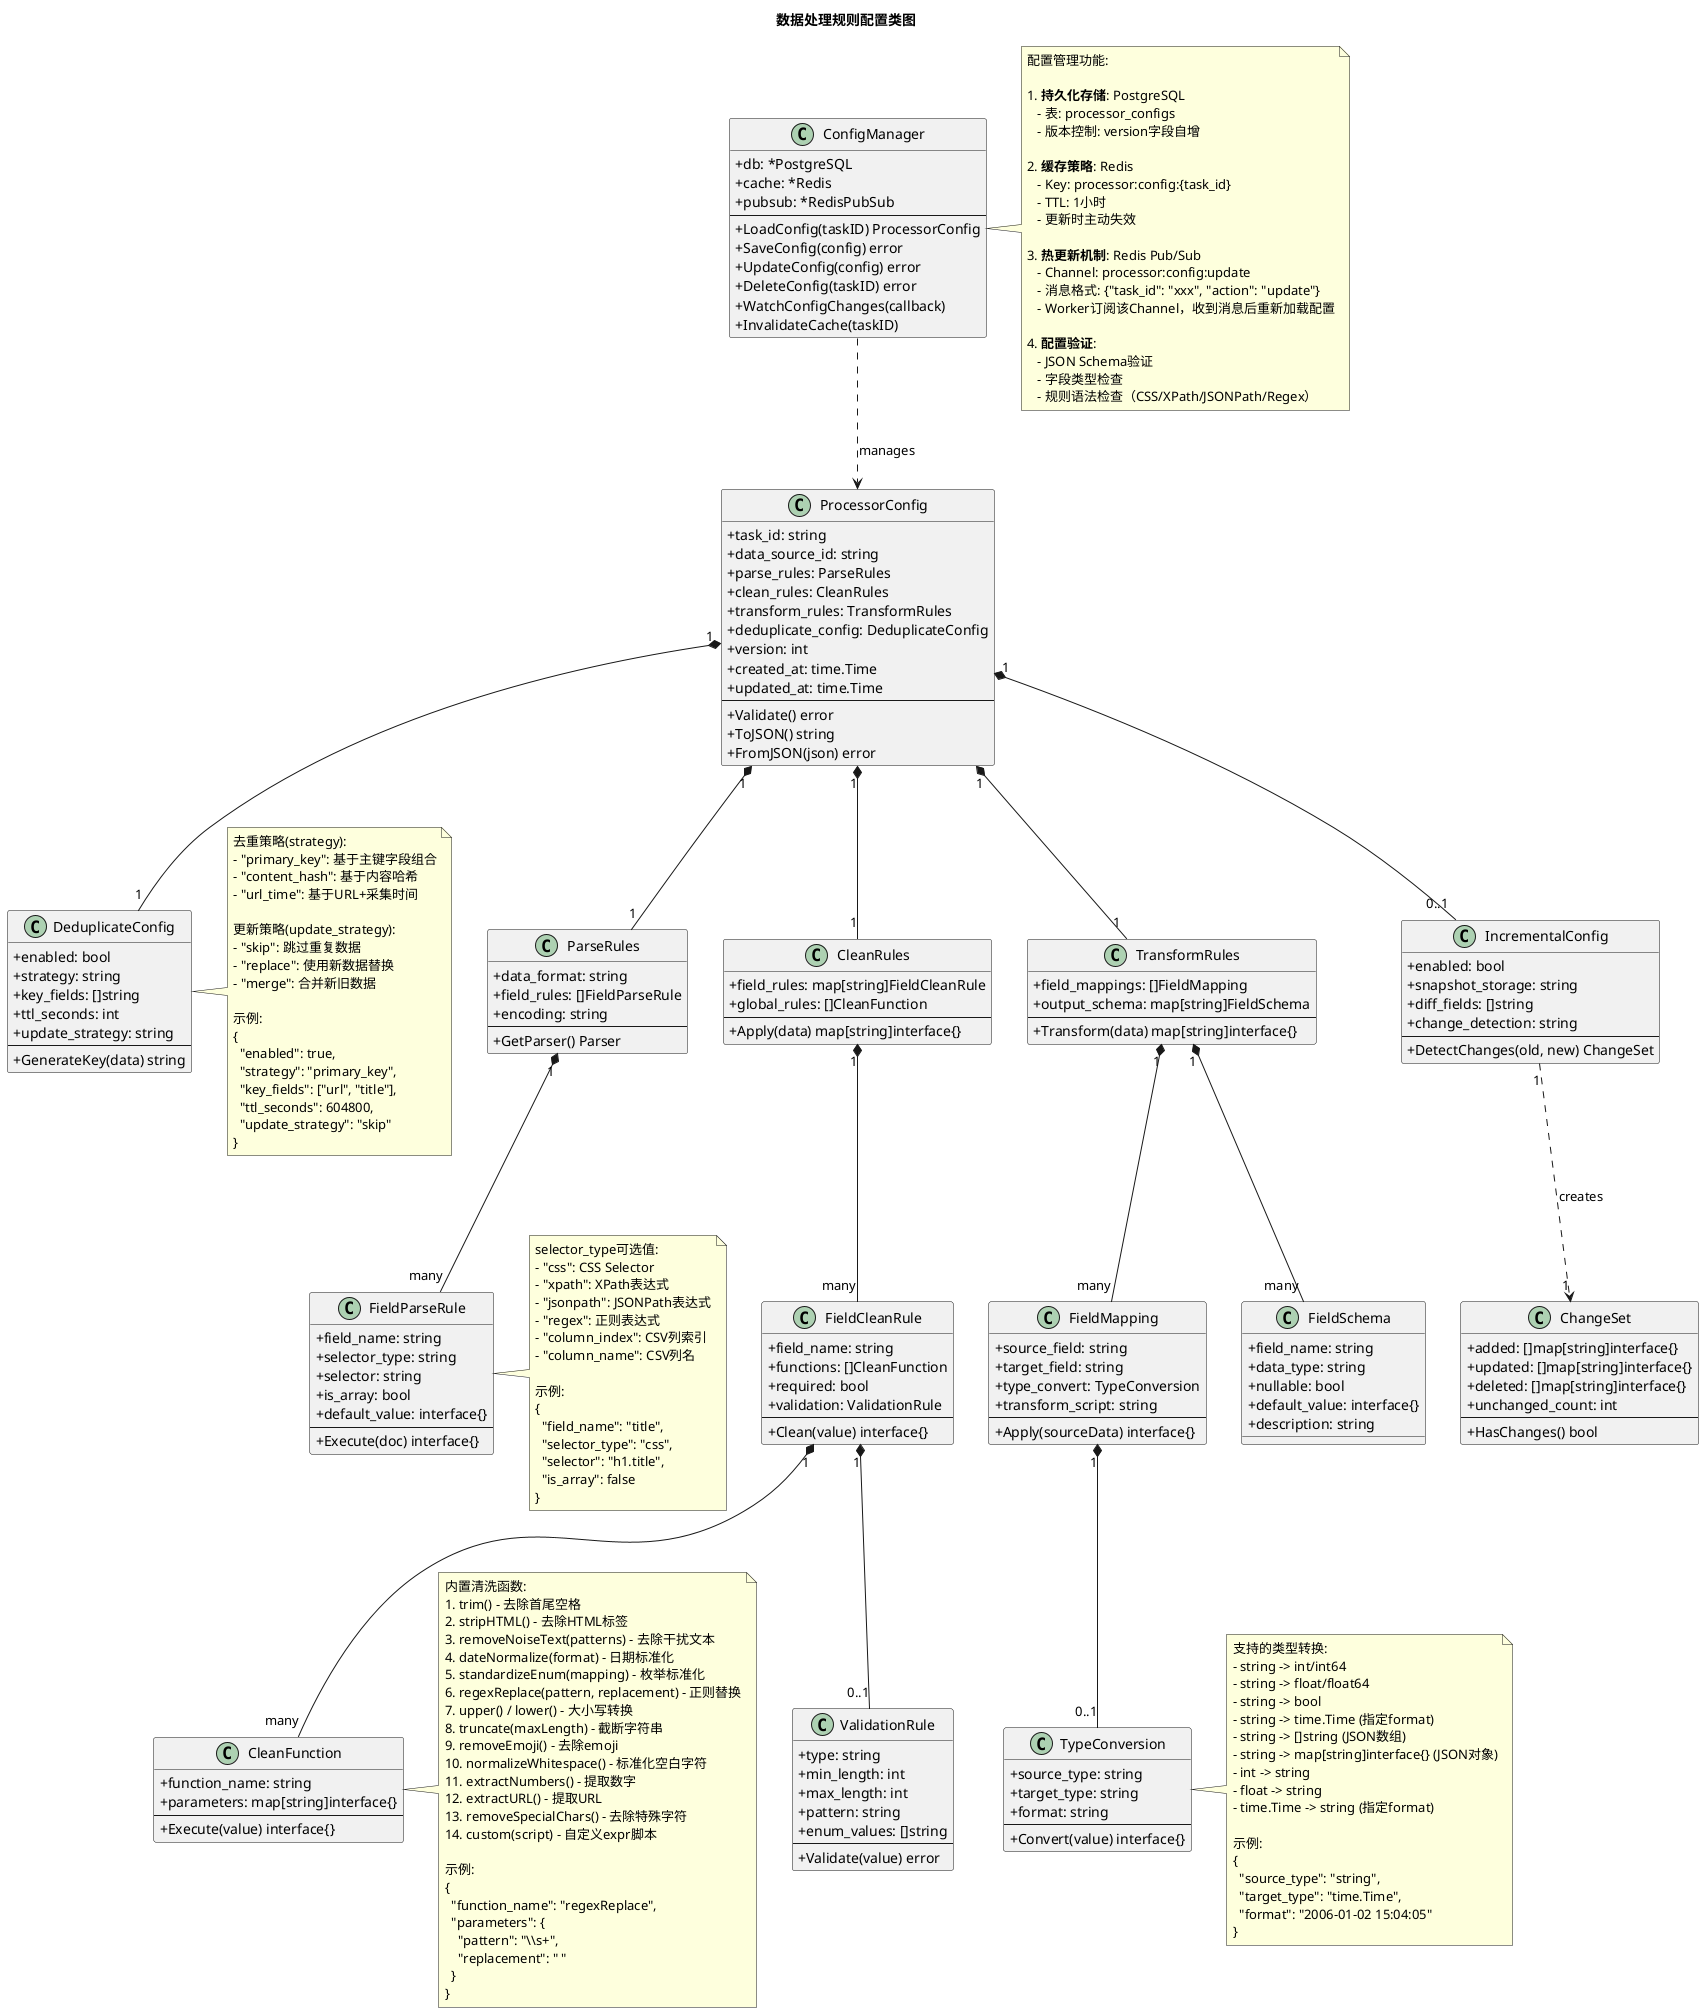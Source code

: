 @startuml
skinparam backgroundColor white
skinparam classAttributeIconSize 0
skinparam shadowing false
skinparam defaultFontName Arial

title 数据处理规则配置类图

' 主配置类
class ProcessorConfig {
  + task_id: string
  + data_source_id: string
  + parse_rules: ParseRules
  + clean_rules: CleanRules
  + transform_rules: TransformRules
  + deduplicate_config: DeduplicateConfig
  + version: int
  + created_at: time.Time
  + updated_at: time.Time
  --
  + Validate() error
  + ToJSON() string
  + FromJSON(json) error
}

' 解析规则
class ParseRules {
  + data_format: string
  + field_rules: []FieldParseRule
  + encoding: string
  --
  + GetParser() Parser
}

class FieldParseRule {
  + field_name: string
  + selector_type: string
  + selector: string
  + is_array: bool
  + default_value: interface{}
  --
  + Execute(doc) interface{}
}

note right of FieldParseRule
  selector_type可选值:
  - "css": CSS Selector
  - "xpath": XPath表达式
  - "jsonpath": JSONPath表达式
  - "regex": 正则表达式
  - "column_index": CSV列索引
  - "column_name": CSV列名

  示例:
  {
    "field_name": "title",
    "selector_type": "css",
    "selector": "h1.title",
    "is_array": false
  }
end note

' 清洗规则
class CleanRules {
  + field_rules: map[string]FieldCleanRule
  + global_rules: []CleanFunction
  --
  + Apply(data) map[string]interface{}
}

class FieldCleanRule {
  + field_name: string
  + functions: []CleanFunction
  + required: bool
  + validation: ValidationRule
  --
  + Clean(value) interface{}
}

class CleanFunction {
  + function_name: string
  + parameters: map[string]interface{}
  --
  + Execute(value) interface{}
}

note right of CleanFunction
  内置清洗函数:
  1. trim() - 去除首尾空格
  2. stripHTML() - 去除HTML标签
  3. removeNoiseText(patterns) - 去除干扰文本
  4. dateNormalize(format) - 日期标准化
  5. standardizeEnum(mapping) - 枚举标准化
  6. regexReplace(pattern, replacement) - 正则替换
  7. upper() / lower() - 大小写转换
  8. truncate(maxLength) - 截断字符串
  9. removeEmoji() - 去除emoji
  10. normalizeWhitespace() - 标准化空白字符
  11. extractNumbers() - 提取数字
  12. extractURL() - 提取URL
  13. removeSpecialChars() - 去除特殊字符
  14. custom(script) - 自定义expr脚本

  示例:
  {
    "function_name": "regexReplace",
    "parameters": {
      "pattern": "\\s+",
      "replacement": " "
    }
  }
end note

class ValidationRule {
  + type: string
  + min_length: int
  + max_length: int
  + pattern: string
  + enum_values: []string
  --
  + Validate(value) error
}

' 转换规则
class TransformRules {
  + field_mappings: []FieldMapping
  + output_schema: map[string]FieldSchema
  --
  + Transform(data) map[string]interface{}
}

class FieldMapping {
  + source_field: string
  + target_field: string
  + type_convert: TypeConversion
  + transform_script: string
  --
  + Apply(sourceData) interface{}
}

class TypeConversion {
  + source_type: string
  + target_type: string
  + format: string
  --
  + Convert(value) interface{}
}

note right of TypeConversion
  支持的类型转换:
  - string -> int/int64
  - string -> float/float64
  - string -> bool
  - string -> time.Time (指定format)
  - string -> []string (JSON数组)
  - string -> map[string]interface{} (JSON对象)
  - int -> string
  - float -> string
  - time.Time -> string (指定format)

  示例:
  {
    "source_type": "string",
    "target_type": "time.Time",
    "format": "2006-01-02 15:04:05"
  }
end note

class FieldSchema {
  + field_name: string
  + data_type: string
  + nullable: bool
  + default_value: interface{}
  + description: string
}

' 去重配置
class DeduplicateConfig {
  + enabled: bool
  + strategy: string
  + key_fields: []string
  + ttl_seconds: int
  + update_strategy: string
  --
  + GenerateKey(data) string
}

note right of DeduplicateConfig
  去重策略(strategy):
  - "primary_key": 基于主键字段组合
  - "content_hash": 基于内容哈希
  - "url_time": 基于URL+采集时间

  更新策略(update_strategy):
  - "skip": 跳过重复数据
  - "replace": 使用新数据替换
  - "merge": 合并新旧数据

  示例:
  {
    "enabled": true,
    "strategy": "primary_key",
    "key_fields": ["url", "title"],
    "ttl_seconds": 604800,
    "update_strategy": "skip"
  }
end note

' 增量更新配置
class IncrementalConfig {
  + enabled: bool
  + snapshot_storage: string
  + diff_fields: []string
  + change_detection: string
  --
  + DetectChanges(old, new) ChangeSet
}

class ChangeSet {
  + added: []map[string]interface{}
  + updated: []map[string]interface{}
  + deleted: []map[string]interface{}
  + unchanged_count: int
  --
  + HasChanges() bool
}

' 关系定义
ProcessorConfig "1" *-- "1" ParseRules
ProcessorConfig "1" *-- "1" CleanRules
ProcessorConfig "1" *-- "1" TransformRules
ProcessorConfig "1" *-- "1" DeduplicateConfig
ProcessorConfig "1" *-- "0..1" IncrementalConfig

ParseRules "1" *-- "many" FieldParseRule

CleanRules "1" *-- "many" FieldCleanRule
FieldCleanRule "1" *-- "many" CleanFunction
FieldCleanRule "1" *-- "0..1" ValidationRule

TransformRules "1" *-- "many" FieldMapping
TransformRules "1" *-- "many" FieldSchema
FieldMapping "1" *-- "0..1" TypeConversion

IncrementalConfig "1" ..> "1" ChangeSet : creates

' 配置管理器
class ConfigManager {
  + db: *PostgreSQL
  + cache: *Redis
  + pubsub: *RedisPubSub
  --
  + LoadConfig(taskID) ProcessorConfig
  + SaveConfig(config) error
  + UpdateConfig(config) error
  + DeleteConfig(taskID) error
  + WatchConfigChanges(callback)
  + InvalidateCache(taskID)
}

note right of ConfigManager
  配置管理功能:

  1. **持久化存储**: PostgreSQL
     - 表: processor_configs
     - 版本控制: version字段自增

  2. **缓存策略**: Redis
     - Key: processor:config:{task_id}
     - TTL: 1小时
     - 更新时主动失效

  3. **热更新机制**: Redis Pub/Sub
     - Channel: processor:config:update
     - 消息格式: {"task_id": "xxx", "action": "update"}
     - Worker订阅该Channel，收到消息后重新加载配置

  4. **配置验证**:
     - JSON Schema验证
     - 字段类型检查
     - 规则语法检查（CSS/XPath/JSONPath/Regex）
end note

ConfigManager ..> ProcessorConfig : manages

@enduml
